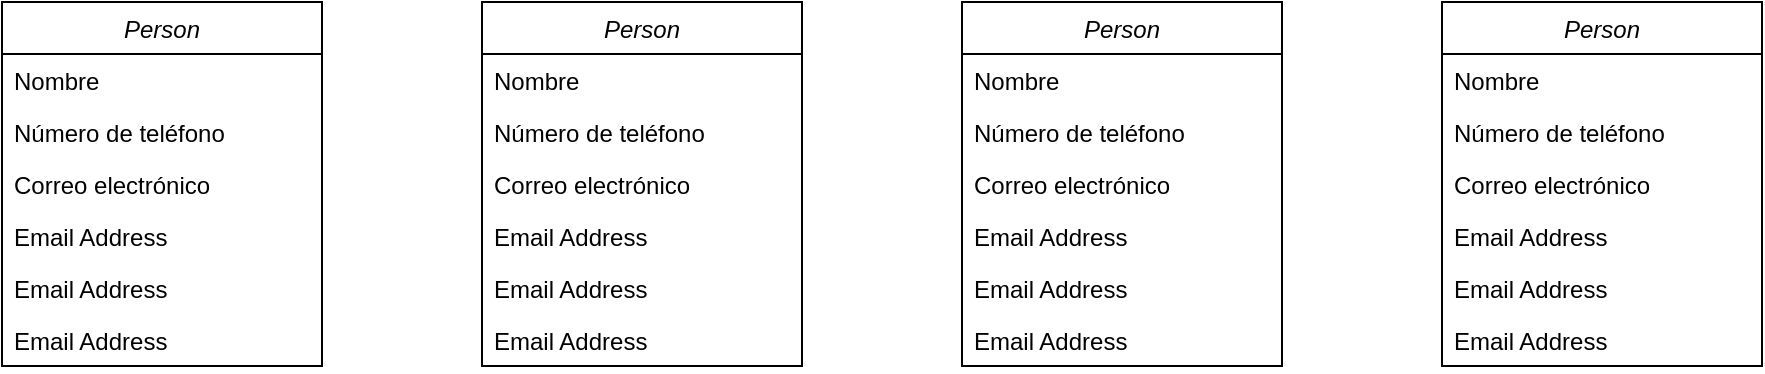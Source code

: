 <mxfile version="26.1.0">
  <diagram id="C5RBs43oDa-KdzZeNtuy" name="Page-1">
    <mxGraphModel dx="836" dy="519" grid="1" gridSize="10" guides="1" tooltips="1" connect="1" arrows="1" fold="1" page="1" pageScale="1" pageWidth="1200" pageHeight="1600" math="0" shadow="0">
      <root>
        <mxCell id="WIyWlLk6GJQsqaUBKTNV-0" />
        <mxCell id="WIyWlLk6GJQsqaUBKTNV-1" parent="WIyWlLk6GJQsqaUBKTNV-0" />
        <mxCell id="zkfFHV4jXpPFQw0GAbJ--0" value="Person" style="swimlane;fontStyle=2;align=center;verticalAlign=top;childLayout=stackLayout;horizontal=1;startSize=26;horizontalStack=0;resizeParent=1;resizeLast=0;collapsible=1;marginBottom=0;rounded=0;shadow=0;strokeWidth=1;" parent="WIyWlLk6GJQsqaUBKTNV-1" vertex="1">
          <mxGeometry x="240" y="120" width="160" height="182" as="geometry">
            <mxRectangle x="230" y="140" width="160" height="26" as="alternateBounds" />
          </mxGeometry>
        </mxCell>
        <mxCell id="zkfFHV4jXpPFQw0GAbJ--1" value="Nombre  " style="text;align=left;verticalAlign=top;spacingLeft=4;spacingRight=4;overflow=hidden;rotatable=0;points=[[0,0.5],[1,0.5]];portConstraint=eastwest;" parent="zkfFHV4jXpPFQw0GAbJ--0" vertex="1">
          <mxGeometry y="26" width="160" height="26" as="geometry" />
        </mxCell>
        <mxCell id="zkfFHV4jXpPFQw0GAbJ--2" value="Número de teléfono" style="text;align=left;verticalAlign=top;spacingLeft=4;spacingRight=4;overflow=hidden;rotatable=0;points=[[0,0.5],[1,0.5]];portConstraint=eastwest;rounded=0;shadow=0;html=0;" parent="zkfFHV4jXpPFQw0GAbJ--0" vertex="1">
          <mxGeometry y="52" width="160" height="26" as="geometry" />
        </mxCell>
        <mxCell id="zkfFHV4jXpPFQw0GAbJ--3" value="Correo electrónico" style="text;align=left;verticalAlign=top;spacingLeft=4;spacingRight=4;overflow=hidden;rotatable=0;points=[[0,0.5],[1,0.5]];portConstraint=eastwest;rounded=0;shadow=0;html=0;" parent="zkfFHV4jXpPFQw0GAbJ--0" vertex="1">
          <mxGeometry y="78" width="160" height="26" as="geometry" />
        </mxCell>
        <mxCell id="DVLHZRw-cN9bwJTDDVmC-0" value="Email Address" style="text;align=left;verticalAlign=top;spacingLeft=4;spacingRight=4;overflow=hidden;rotatable=0;points=[[0,0.5],[1,0.5]];portConstraint=eastwest;rounded=0;shadow=0;html=0;" vertex="1" parent="zkfFHV4jXpPFQw0GAbJ--0">
          <mxGeometry y="104" width="160" height="26" as="geometry" />
        </mxCell>
        <mxCell id="DVLHZRw-cN9bwJTDDVmC-3" value="Email Address" style="text;align=left;verticalAlign=top;spacingLeft=4;spacingRight=4;overflow=hidden;rotatable=0;points=[[0,0.5],[1,0.5]];portConstraint=eastwest;rounded=0;shadow=0;html=0;" vertex="1" parent="zkfFHV4jXpPFQw0GAbJ--0">
          <mxGeometry y="130" width="160" height="26" as="geometry" />
        </mxCell>
        <mxCell id="DVLHZRw-cN9bwJTDDVmC-4" value="Email Address" style="text;align=left;verticalAlign=top;spacingLeft=4;spacingRight=4;overflow=hidden;rotatable=0;points=[[0,0.5],[1,0.5]];portConstraint=eastwest;rounded=0;shadow=0;html=0;" vertex="1" parent="zkfFHV4jXpPFQw0GAbJ--0">
          <mxGeometry y="156" width="160" height="26" as="geometry" />
        </mxCell>
        <mxCell id="DVLHZRw-cN9bwJTDDVmC-5" value="Person" style="swimlane;fontStyle=2;align=center;verticalAlign=top;childLayout=stackLayout;horizontal=1;startSize=26;horizontalStack=0;resizeParent=1;resizeLast=0;collapsible=1;marginBottom=0;rounded=0;shadow=0;strokeWidth=1;" vertex="1" parent="WIyWlLk6GJQsqaUBKTNV-1">
          <mxGeometry y="120" width="160" height="182" as="geometry">
            <mxRectangle x="230" y="140" width="160" height="26" as="alternateBounds" />
          </mxGeometry>
        </mxCell>
        <mxCell id="DVLHZRw-cN9bwJTDDVmC-6" value="Nombre  " style="text;align=left;verticalAlign=top;spacingLeft=4;spacingRight=4;overflow=hidden;rotatable=0;points=[[0,0.5],[1,0.5]];portConstraint=eastwest;" vertex="1" parent="DVLHZRw-cN9bwJTDDVmC-5">
          <mxGeometry y="26" width="160" height="26" as="geometry" />
        </mxCell>
        <mxCell id="DVLHZRw-cN9bwJTDDVmC-7" value="Número de teléfono" style="text;align=left;verticalAlign=top;spacingLeft=4;spacingRight=4;overflow=hidden;rotatable=0;points=[[0,0.5],[1,0.5]];portConstraint=eastwest;rounded=0;shadow=0;html=0;" vertex="1" parent="DVLHZRw-cN9bwJTDDVmC-5">
          <mxGeometry y="52" width="160" height="26" as="geometry" />
        </mxCell>
        <mxCell id="DVLHZRw-cN9bwJTDDVmC-8" value="Correo electrónico" style="text;align=left;verticalAlign=top;spacingLeft=4;spacingRight=4;overflow=hidden;rotatable=0;points=[[0,0.5],[1,0.5]];portConstraint=eastwest;rounded=0;shadow=0;html=0;" vertex="1" parent="DVLHZRw-cN9bwJTDDVmC-5">
          <mxGeometry y="78" width="160" height="26" as="geometry" />
        </mxCell>
        <mxCell id="DVLHZRw-cN9bwJTDDVmC-9" value="Email Address" style="text;align=left;verticalAlign=top;spacingLeft=4;spacingRight=4;overflow=hidden;rotatable=0;points=[[0,0.5],[1,0.5]];portConstraint=eastwest;rounded=0;shadow=0;html=0;" vertex="1" parent="DVLHZRw-cN9bwJTDDVmC-5">
          <mxGeometry y="104" width="160" height="26" as="geometry" />
        </mxCell>
        <mxCell id="DVLHZRw-cN9bwJTDDVmC-10" value="Email Address" style="text;align=left;verticalAlign=top;spacingLeft=4;spacingRight=4;overflow=hidden;rotatable=0;points=[[0,0.5],[1,0.5]];portConstraint=eastwest;rounded=0;shadow=0;html=0;" vertex="1" parent="DVLHZRw-cN9bwJTDDVmC-5">
          <mxGeometry y="130" width="160" height="26" as="geometry" />
        </mxCell>
        <mxCell id="DVLHZRw-cN9bwJTDDVmC-11" value="Email Address" style="text;align=left;verticalAlign=top;spacingLeft=4;spacingRight=4;overflow=hidden;rotatable=0;points=[[0,0.5],[1,0.5]];portConstraint=eastwest;rounded=0;shadow=0;html=0;" vertex="1" parent="DVLHZRw-cN9bwJTDDVmC-5">
          <mxGeometry y="156" width="160" height="26" as="geometry" />
        </mxCell>
        <mxCell id="DVLHZRw-cN9bwJTDDVmC-12" value="Person" style="swimlane;fontStyle=2;align=center;verticalAlign=top;childLayout=stackLayout;horizontal=1;startSize=26;horizontalStack=0;resizeParent=1;resizeLast=0;collapsible=1;marginBottom=0;rounded=0;shadow=0;strokeWidth=1;" vertex="1" parent="WIyWlLk6GJQsqaUBKTNV-1">
          <mxGeometry x="480" y="120" width="160" height="182" as="geometry">
            <mxRectangle x="230" y="140" width="160" height="26" as="alternateBounds" />
          </mxGeometry>
        </mxCell>
        <mxCell id="DVLHZRw-cN9bwJTDDVmC-13" value="Nombre  " style="text;align=left;verticalAlign=top;spacingLeft=4;spacingRight=4;overflow=hidden;rotatable=0;points=[[0,0.5],[1,0.5]];portConstraint=eastwest;" vertex="1" parent="DVLHZRw-cN9bwJTDDVmC-12">
          <mxGeometry y="26" width="160" height="26" as="geometry" />
        </mxCell>
        <mxCell id="DVLHZRw-cN9bwJTDDVmC-14" value="Número de teléfono" style="text;align=left;verticalAlign=top;spacingLeft=4;spacingRight=4;overflow=hidden;rotatable=0;points=[[0,0.5],[1,0.5]];portConstraint=eastwest;rounded=0;shadow=0;html=0;" vertex="1" parent="DVLHZRw-cN9bwJTDDVmC-12">
          <mxGeometry y="52" width="160" height="26" as="geometry" />
        </mxCell>
        <mxCell id="DVLHZRw-cN9bwJTDDVmC-15" value="Correo electrónico" style="text;align=left;verticalAlign=top;spacingLeft=4;spacingRight=4;overflow=hidden;rotatable=0;points=[[0,0.5],[1,0.5]];portConstraint=eastwest;rounded=0;shadow=0;html=0;" vertex="1" parent="DVLHZRw-cN9bwJTDDVmC-12">
          <mxGeometry y="78" width="160" height="26" as="geometry" />
        </mxCell>
        <mxCell id="DVLHZRw-cN9bwJTDDVmC-16" value="Email Address" style="text;align=left;verticalAlign=top;spacingLeft=4;spacingRight=4;overflow=hidden;rotatable=0;points=[[0,0.5],[1,0.5]];portConstraint=eastwest;rounded=0;shadow=0;html=0;" vertex="1" parent="DVLHZRw-cN9bwJTDDVmC-12">
          <mxGeometry y="104" width="160" height="26" as="geometry" />
        </mxCell>
        <mxCell id="DVLHZRw-cN9bwJTDDVmC-17" value="Email Address" style="text;align=left;verticalAlign=top;spacingLeft=4;spacingRight=4;overflow=hidden;rotatable=0;points=[[0,0.5],[1,0.5]];portConstraint=eastwest;rounded=0;shadow=0;html=0;" vertex="1" parent="DVLHZRw-cN9bwJTDDVmC-12">
          <mxGeometry y="130" width="160" height="26" as="geometry" />
        </mxCell>
        <mxCell id="DVLHZRw-cN9bwJTDDVmC-18" value="Email Address" style="text;align=left;verticalAlign=top;spacingLeft=4;spacingRight=4;overflow=hidden;rotatable=0;points=[[0,0.5],[1,0.5]];portConstraint=eastwest;rounded=0;shadow=0;html=0;" vertex="1" parent="DVLHZRw-cN9bwJTDDVmC-12">
          <mxGeometry y="156" width="160" height="26" as="geometry" />
        </mxCell>
        <mxCell id="DVLHZRw-cN9bwJTDDVmC-19" value="Person" style="swimlane;fontStyle=2;align=center;verticalAlign=top;childLayout=stackLayout;horizontal=1;startSize=26;horizontalStack=0;resizeParent=1;resizeLast=0;collapsible=1;marginBottom=0;rounded=0;shadow=0;strokeWidth=1;" vertex="1" parent="WIyWlLk6GJQsqaUBKTNV-1">
          <mxGeometry x="720" y="120" width="160" height="182" as="geometry">
            <mxRectangle x="230" y="140" width="160" height="26" as="alternateBounds" />
          </mxGeometry>
        </mxCell>
        <mxCell id="DVLHZRw-cN9bwJTDDVmC-20" value="Nombre  " style="text;align=left;verticalAlign=top;spacingLeft=4;spacingRight=4;overflow=hidden;rotatable=0;points=[[0,0.5],[1,0.5]];portConstraint=eastwest;" vertex="1" parent="DVLHZRw-cN9bwJTDDVmC-19">
          <mxGeometry y="26" width="160" height="26" as="geometry" />
        </mxCell>
        <mxCell id="DVLHZRw-cN9bwJTDDVmC-21" value="Número de teléfono" style="text;align=left;verticalAlign=top;spacingLeft=4;spacingRight=4;overflow=hidden;rotatable=0;points=[[0,0.5],[1,0.5]];portConstraint=eastwest;rounded=0;shadow=0;html=0;" vertex="1" parent="DVLHZRw-cN9bwJTDDVmC-19">
          <mxGeometry y="52" width="160" height="26" as="geometry" />
        </mxCell>
        <mxCell id="DVLHZRw-cN9bwJTDDVmC-22" value="Correo electrónico" style="text;align=left;verticalAlign=top;spacingLeft=4;spacingRight=4;overflow=hidden;rotatable=0;points=[[0,0.5],[1,0.5]];portConstraint=eastwest;rounded=0;shadow=0;html=0;" vertex="1" parent="DVLHZRw-cN9bwJTDDVmC-19">
          <mxGeometry y="78" width="160" height="26" as="geometry" />
        </mxCell>
        <mxCell id="DVLHZRw-cN9bwJTDDVmC-23" value="Email Address" style="text;align=left;verticalAlign=top;spacingLeft=4;spacingRight=4;overflow=hidden;rotatable=0;points=[[0,0.5],[1,0.5]];portConstraint=eastwest;rounded=0;shadow=0;html=0;" vertex="1" parent="DVLHZRw-cN9bwJTDDVmC-19">
          <mxGeometry y="104" width="160" height="26" as="geometry" />
        </mxCell>
        <mxCell id="DVLHZRw-cN9bwJTDDVmC-24" value="Email Address" style="text;align=left;verticalAlign=top;spacingLeft=4;spacingRight=4;overflow=hidden;rotatable=0;points=[[0,0.5],[1,0.5]];portConstraint=eastwest;rounded=0;shadow=0;html=0;" vertex="1" parent="DVLHZRw-cN9bwJTDDVmC-19">
          <mxGeometry y="130" width="160" height="26" as="geometry" />
        </mxCell>
        <mxCell id="DVLHZRw-cN9bwJTDDVmC-25" value="Email Address" style="text;align=left;verticalAlign=top;spacingLeft=4;spacingRight=4;overflow=hidden;rotatable=0;points=[[0,0.5],[1,0.5]];portConstraint=eastwest;rounded=0;shadow=0;html=0;" vertex="1" parent="DVLHZRw-cN9bwJTDDVmC-19">
          <mxGeometry y="156" width="160" height="26" as="geometry" />
        </mxCell>
      </root>
    </mxGraphModel>
  </diagram>
</mxfile>
